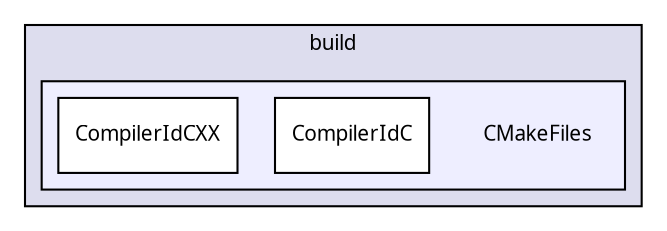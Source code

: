 digraph G {
  bgcolor=transparent;
  compound=true
  node [ fontsize="10", fontname="FreeSans.ttf"];
  edge [ labelfontsize="10", labelfontname="FreeSans.ttf"];
  subgraph clusterdir_4fef79e7177ba769987a8da36c892c5f {
    graph [ bgcolor="#ddddee", pencolor="black", label="build" fontname="FreeSans.ttf", fontsize="10", URL="dir_4fef79e7177ba769987a8da36c892c5f.html"]
  subgraph clusterdir_63772b626f2709090f0bdca0f40827b4 {
    graph [ bgcolor="#eeeeff", pencolor="black", label="" URL="dir_63772b626f2709090f0bdca0f40827b4.html"];
    dir_63772b626f2709090f0bdca0f40827b4 [shape=plaintext label="CMakeFiles"];
    dir_df49bd7f6e6d9fcbbae7a65a3edbd75e [shape=box label="CompilerIdC" color="black" fillcolor="white" style="filled" URL="dir_df49bd7f6e6d9fcbbae7a65a3edbd75e.html"];
    dir_c70bd4c67e0e7873f3b0a092ec5b2f53 [shape=box label="CompilerIdCXX" color="black" fillcolor="white" style="filled" URL="dir_c70bd4c67e0e7873f3b0a092ec5b2f53.html"];
  }
  }
}
